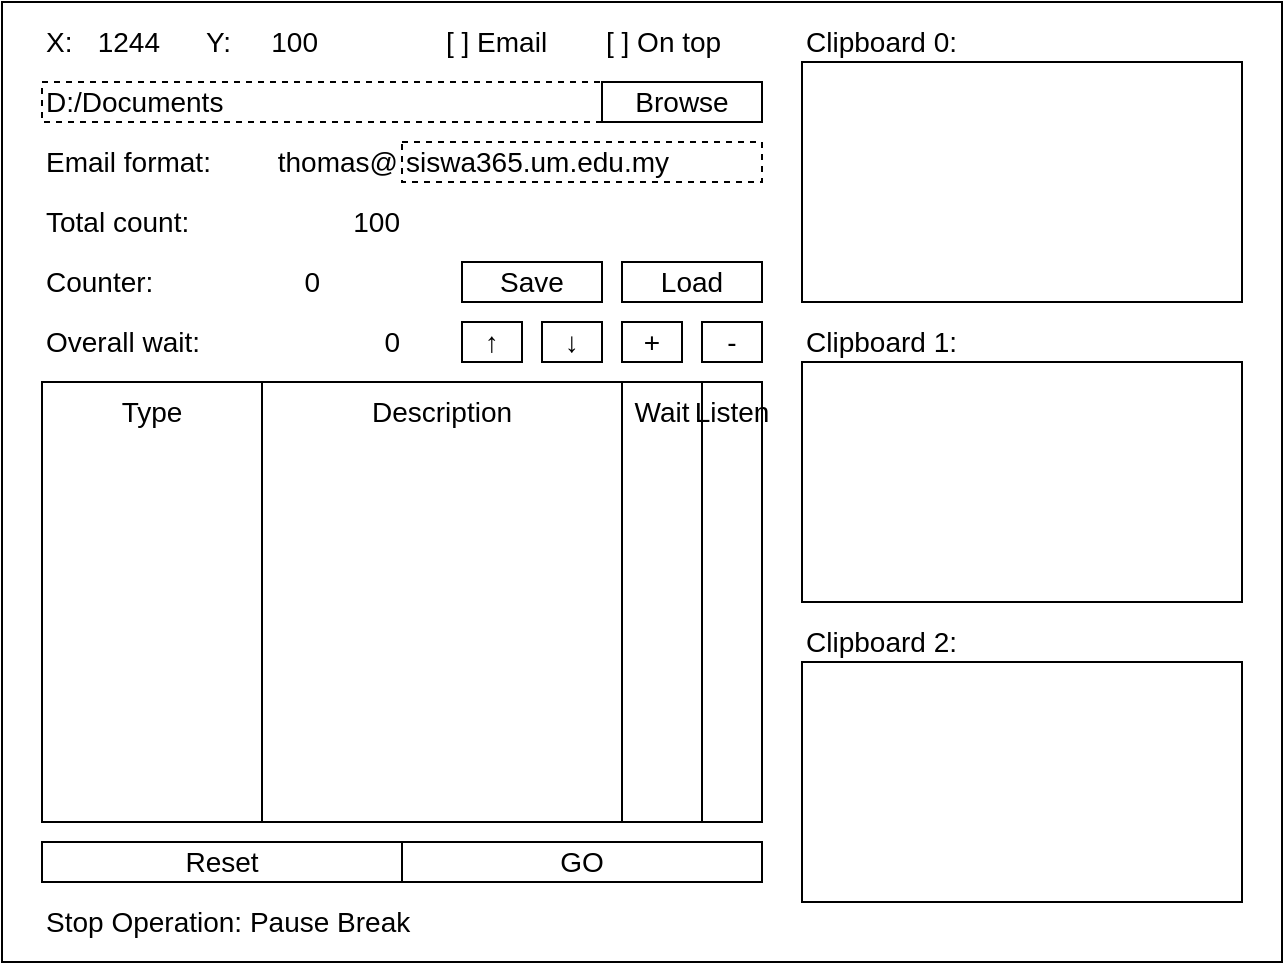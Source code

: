 <mxfile version="13.9.9" type="device"><diagram id="5q8YE5ow1dKqqnMlKBFf" name="Page-1"><mxGraphModel dx="343" dy="229" grid="1" gridSize="10" guides="1" tooltips="1" connect="1" arrows="1" fold="1" page="1" pageScale="1" pageWidth="1600" pageHeight="900" math="0" shadow="0"><root><mxCell id="0"/><mxCell id="1" parent="0"/><mxCell id="KONz0_YcRKRV6tgVOzT6-1" value="" style="rounded=0;whiteSpace=wrap;html=1;fillColor=none;connectable=0;allowArrows=0;" parent="1" vertex="1"><mxGeometry width="640" height="480" as="geometry"/></mxCell><mxCell id="f97dVwqD6YvFXitCKfEQ-7" value="" style="rounded=0;whiteSpace=wrap;html=1;strokeColor=#000000;fontSize=14;align=left;fillColor=none;" parent="1" vertex="1"><mxGeometry x="20" y="190" width="360" height="220" as="geometry"/></mxCell><mxCell id="M_oS5dkLPWa7jk9hRzXE-1" value="Type" style="rounded=0;whiteSpace=wrap;html=1;strokeColor=#000000;fontSize=14;align=center;fillColor=none;verticalAlign=top;" parent="1" vertex="1"><mxGeometry x="20" y="190" width="110" height="220" as="geometry"/></mxCell><mxCell id="M_oS5dkLPWa7jk9hRzXE-2" value="Wait" style="rounded=0;whiteSpace=wrap;html=1;strokeColor=#000000;fontSize=14;align=center;fillColor=none;verticalAlign=top;" parent="1" vertex="1"><mxGeometry x="310" y="190" width="40" height="220" as="geometry"/></mxCell><mxCell id="M_oS5dkLPWa7jk9hRzXE-3" value="Description" style="rounded=0;whiteSpace=wrap;html=1;strokeColor=#000000;fontSize=14;align=center;fillColor=none;verticalAlign=top;" parent="1" vertex="1"><mxGeometry x="130" y="190" width="180" height="220" as="geometry"/></mxCell><mxCell id="M_oS5dkLPWa7jk9hRzXE-4" value="Listen" style="rounded=0;whiteSpace=wrap;html=1;strokeColor=#000000;fontSize=14;align=center;fillColor=none;verticalAlign=top;" parent="1" vertex="1"><mxGeometry x="350" y="190" width="30" height="220" as="geometry"/></mxCell><mxCell id="KONz0_YcRKRV6tgVOzT6-2" value="X:" style="text;html=1;strokeColor=none;fillColor=none;align=left;verticalAlign=middle;whiteSpace=wrap;rounded=0;fontSize=14;" parent="1" vertex="1"><mxGeometry x="20" y="10" width="20" height="20" as="geometry"/></mxCell><mxCell id="KONz0_YcRKRV6tgVOzT6-3" value="Y:" style="text;html=1;strokeColor=none;fillColor=none;align=left;verticalAlign=middle;whiteSpace=wrap;rounded=0;fontSize=14;" parent="1" vertex="1"><mxGeometry x="100" y="10" width="20" height="20" as="geometry"/></mxCell><mxCell id="KONz0_YcRKRV6tgVOzT6-4" value="1244" style="text;html=1;strokeColor=none;fillColor=none;align=right;verticalAlign=middle;rounded=0;fontSize=14;" parent="1" vertex="1"><mxGeometry x="40" y="10" width="40" height="20" as="geometry"/></mxCell><mxCell id="KONz0_YcRKRV6tgVOzT6-5" value="100" style="text;html=1;strokeColor=none;fillColor=none;align=right;verticalAlign=middle;whiteSpace=wrap;rounded=0;fontSize=14;" parent="1" vertex="1"><mxGeometry x="120" y="10" width="40" height="20" as="geometry"/></mxCell><mxCell id="KONz0_YcRKRV6tgVOzT6-6" value="Reset" style="rounded=0;whiteSpace=wrap;html=1;fillColor=none;fontSize=14;" parent="1" vertex="1"><mxGeometry x="20" y="420" width="180" height="20" as="geometry"/></mxCell><mxCell id="f97dVwqD6YvFXitCKfEQ-1" value="D:/Documents" style="text;html=1;fillColor=none;align=left;verticalAlign=middle;whiteSpace=wrap;rounded=0;fontSize=14;strokeColor=#000000;dashed=1;" parent="1" vertex="1"><mxGeometry x="20" y="40" width="280" height="20" as="geometry"/></mxCell><mxCell id="f97dVwqD6YvFXitCKfEQ-2" value="Browse" style="rounded=0;whiteSpace=wrap;html=1;fillColor=none;fontSize=14;" parent="1" vertex="1"><mxGeometry x="300" y="40" width="80" height="20" as="geometry"/></mxCell><mxCell id="f97dVwqD6YvFXitCKfEQ-3" value="GO" style="rounded=0;whiteSpace=wrap;html=1;fillColor=none;fontSize=14;" parent="1" vertex="1"><mxGeometry x="200" y="420" width="180" height="20" as="geometry"/></mxCell><mxCell id="f97dVwqD6YvFXitCKfEQ-4" value="siswa365.um.edu.my" style="text;html=1;fillColor=none;align=left;verticalAlign=middle;whiteSpace=wrap;rounded=0;fontSize=14;strokeColor=#000000;dashed=1;" parent="1" vertex="1"><mxGeometry x="200" y="70" width="180" height="20" as="geometry"/></mxCell><mxCell id="f97dVwqD6YvFXitCKfEQ-5" value="thomas@" style="text;html=1;strokeColor=none;fillColor=none;align=right;verticalAlign=middle;whiteSpace=wrap;rounded=0;fontSize=14;" parent="1" vertex="1"><mxGeometry x="120" y="70" width="80" height="20" as="geometry"/></mxCell><mxCell id="f97dVwqD6YvFXitCKfEQ-6" value="Email format:" style="text;html=1;strokeColor=none;fillColor=none;align=left;verticalAlign=middle;rounded=0;fontSize=14;" parent="1" vertex="1"><mxGeometry x="20" y="70" width="100" height="20" as="geometry"/></mxCell><mxCell id="f97dVwqD6YvFXitCKfEQ-11" value="Stop Operation: Pause Break" style="text;html=1;strokeColor=none;fillColor=none;align=left;verticalAlign=middle;rounded=0;fontSize=14;" parent="1" vertex="1"><mxGeometry x="20" y="450" width="180" height="20" as="geometry"/></mxCell><mxCell id="f97dVwqD6YvFXitCKfEQ-12" value="Total count:" style="text;html=1;strokeColor=none;fillColor=none;align=left;verticalAlign=middle;rounded=0;fontSize=14;" parent="1" vertex="1"><mxGeometry x="20" y="100" width="100" height="20" as="geometry"/></mxCell><mxCell id="f97dVwqD6YvFXitCKfEQ-13" value="Counter:" style="text;html=1;strokeColor=none;fillColor=none;align=left;verticalAlign=middle;rounded=0;fontSize=14;" parent="1" vertex="1"><mxGeometry x="20" y="130" width="100" height="20" as="geometry"/></mxCell><mxCell id="f97dVwqD6YvFXitCKfEQ-14" value="100" style="text;html=1;strokeColor=none;fillColor=none;align=right;verticalAlign=middle;rounded=0;fontSize=14;" parent="1" vertex="1"><mxGeometry x="120" y="100" width="80" height="20" as="geometry"/></mxCell><mxCell id="f97dVwqD6YvFXitCKfEQ-15" value="0" style="text;html=1;strokeColor=none;fillColor=none;align=right;verticalAlign=middle;rounded=0;fontSize=14;" parent="1" vertex="1"><mxGeometry x="120" y="130" width="40" height="20" as="geometry"/></mxCell><mxCell id="f97dVwqD6YvFXitCKfEQ-16" value="" style="rounded=0;whiteSpace=wrap;html=1;strokeColor=#000000;fontSize=14;align=left;" parent="1" vertex="1"><mxGeometry x="400" y="30" width="220" height="120" as="geometry"/></mxCell><mxCell id="f97dVwqD6YvFXitCKfEQ-17" value="" style="rounded=0;whiteSpace=wrap;html=1;strokeColor=#000000;fontSize=14;align=left;" parent="1" vertex="1"><mxGeometry x="400" y="180" width="220" height="120" as="geometry"/></mxCell><mxCell id="f97dVwqD6YvFXitCKfEQ-18" value="" style="rounded=0;whiteSpace=wrap;html=1;strokeColor=#000000;fontSize=14;align=left;" parent="1" vertex="1"><mxGeometry x="400" y="330" width="220" height="120" as="geometry"/></mxCell><mxCell id="f97dVwqD6YvFXitCKfEQ-19" value="Clipboard 0:" style="text;html=1;strokeColor=none;fillColor=none;align=left;verticalAlign=middle;rounded=0;fontSize=14;" parent="1" vertex="1"><mxGeometry x="400" y="10" width="100" height="20" as="geometry"/></mxCell><mxCell id="f97dVwqD6YvFXitCKfEQ-20" value="Clipboard 1:" style="text;html=1;strokeColor=none;fillColor=none;align=left;verticalAlign=middle;rounded=0;fontSize=14;" parent="1" vertex="1"><mxGeometry x="400" y="160" width="100" height="20" as="geometry"/></mxCell><mxCell id="f97dVwqD6YvFXitCKfEQ-21" value="Clipboard 2:" style="text;html=1;strokeColor=none;fillColor=none;align=left;verticalAlign=middle;rounded=0;fontSize=14;" parent="1" vertex="1"><mxGeometry x="400" y="310" width="100" height="20" as="geometry"/></mxCell><mxCell id="M_oS5dkLPWa7jk9hRzXE-5" value="Overall wait:" style="text;html=1;strokeColor=none;fillColor=none;align=left;verticalAlign=middle;rounded=0;fontSize=14;" parent="1" vertex="1"><mxGeometry x="20" y="160" width="100" height="20" as="geometry"/></mxCell><mxCell id="M_oS5dkLPWa7jk9hRzXE-6" value="0" style="text;html=1;strokeColor=none;fillColor=none;align=right;verticalAlign=middle;rounded=0;fontSize=14;" parent="1" vertex="1"><mxGeometry x="120" y="160" width="80" height="20" as="geometry"/></mxCell><mxCell id="M_oS5dkLPWa7jk9hRzXE-7" value="-" style="rounded=0;whiteSpace=wrap;html=1;fillColor=none;fontSize=14;" parent="1" vertex="1"><mxGeometry x="350" y="160" width="30" height="20" as="geometry"/></mxCell><mxCell id="M_oS5dkLPWa7jk9hRzXE-8" value="+" style="rounded=0;whiteSpace=wrap;html=1;fillColor=none;fontSize=14;" parent="1" vertex="1"><mxGeometry x="310" y="160" width="30" height="20" as="geometry"/></mxCell><mxCell id="M_oS5dkLPWa7jk9hRzXE-9" value="↓" style="rounded=0;whiteSpace=wrap;html=1;fillColor=none;fontSize=14;" parent="1" vertex="1"><mxGeometry x="270" y="160" width="30" height="20" as="geometry"/></mxCell><mxCell id="M_oS5dkLPWa7jk9hRzXE-10" value="↑" style="rounded=0;whiteSpace=wrap;html=1;fillColor=none;fontSize=14;" parent="1" vertex="1"><mxGeometry x="230" y="160" width="30" height="20" as="geometry"/></mxCell><mxCell id="-MVJZN1Lz5vIG9U69Kv--1" value="[ ] On top" style="text;html=1;strokeColor=none;fillColor=none;align=left;verticalAlign=middle;whiteSpace=wrap;rounded=0;fontSize=14;" parent="1" vertex="1"><mxGeometry x="300" y="10" width="80" height="20" as="geometry"/></mxCell><mxCell id="_oIeHnYjrYbXwq90iFuC-1" value="[ ] Email" style="text;html=1;strokeColor=none;fillColor=none;align=left;verticalAlign=middle;whiteSpace=wrap;rounded=0;fontSize=14;" parent="1" vertex="1"><mxGeometry x="220" y="10" width="80" height="20" as="geometry"/></mxCell><mxCell id="0CMk9iF6AGDUybHtuqgE-1" value="Load" style="rounded=0;whiteSpace=wrap;html=1;fillColor=none;fontSize=14;" vertex="1" parent="1"><mxGeometry x="310" y="130" width="70" height="20" as="geometry"/></mxCell><mxCell id="0CMk9iF6AGDUybHtuqgE-2" value="Save" style="rounded=0;whiteSpace=wrap;html=1;fillColor=none;fontSize=14;" vertex="1" parent="1"><mxGeometry x="230" y="130" width="70" height="20" as="geometry"/></mxCell></root></mxGraphModel></diagram></mxfile>